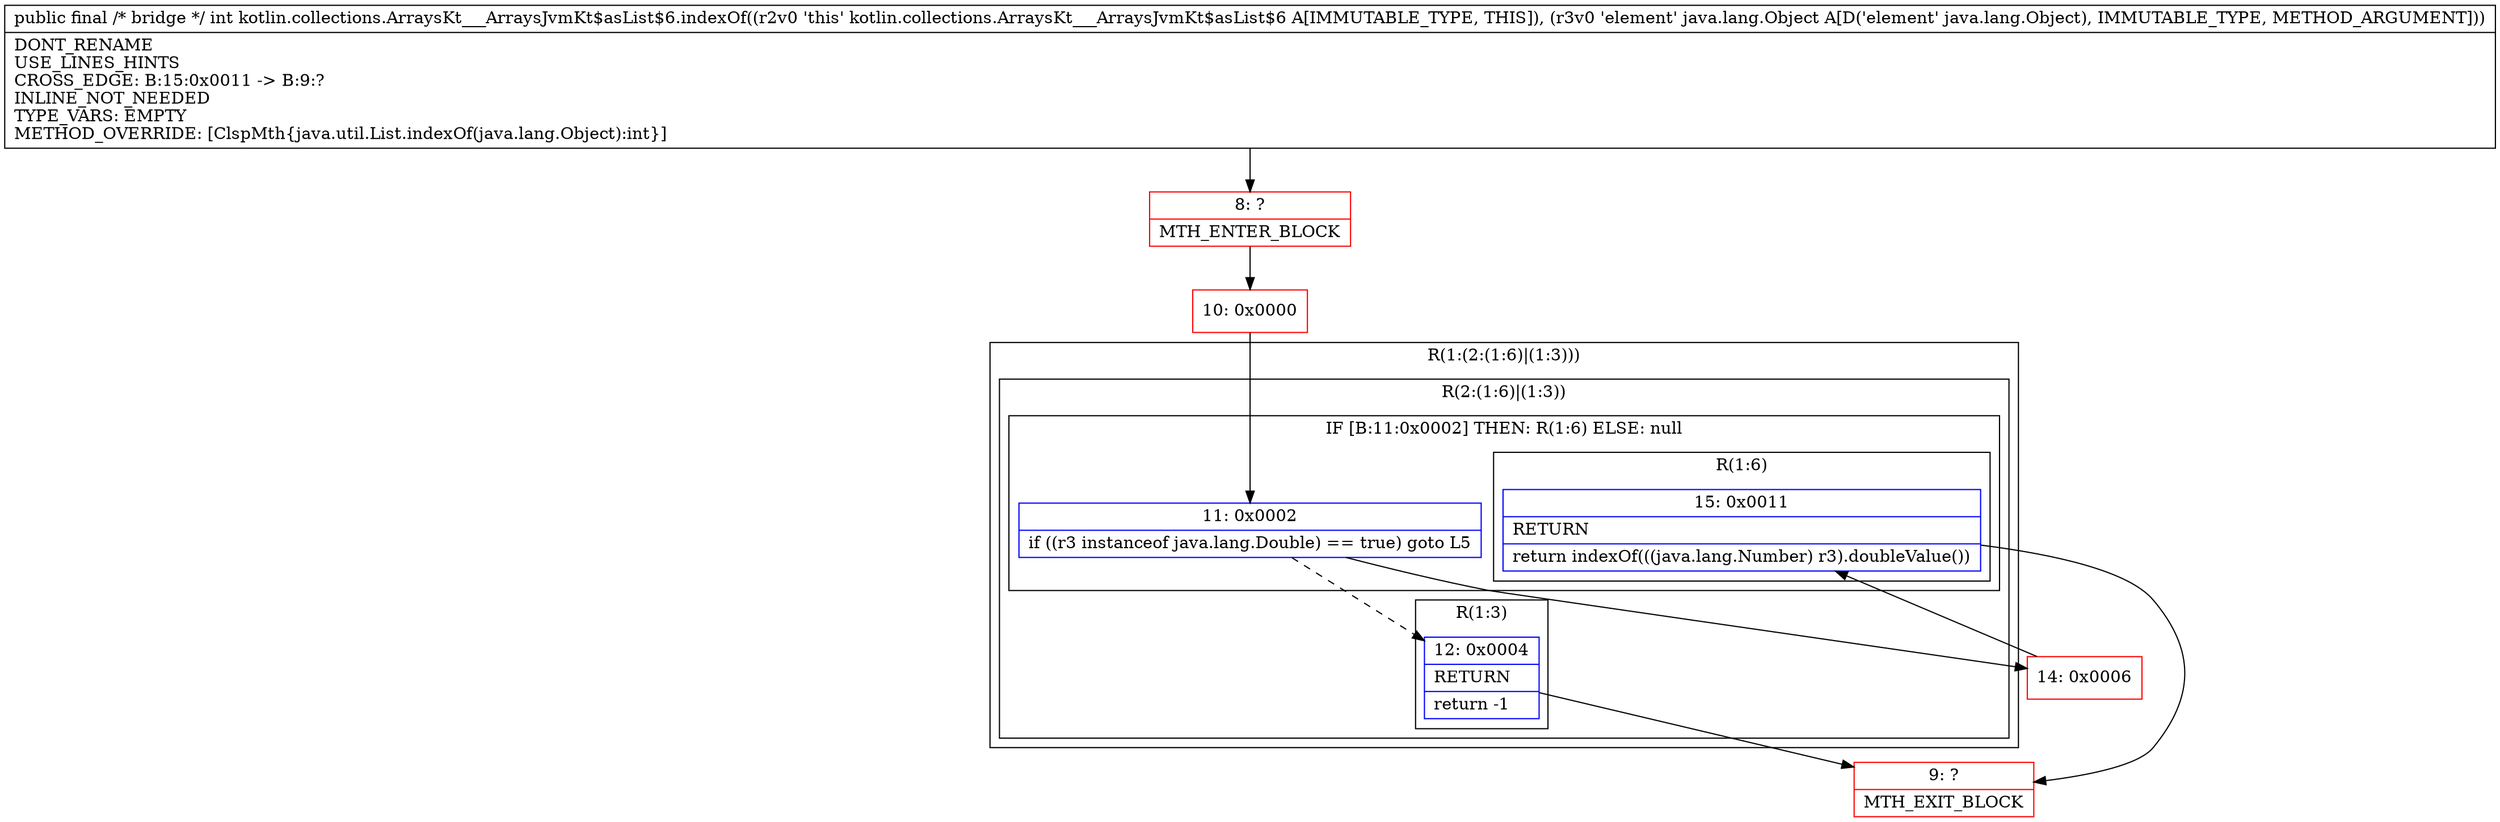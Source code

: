 digraph "CFG forkotlin.collections.ArraysKt___ArraysJvmKt$asList$6.indexOf(Ljava\/lang\/Object;)I" {
subgraph cluster_Region_82455938 {
label = "R(1:(2:(1:6)|(1:3)))";
node [shape=record,color=blue];
subgraph cluster_Region_560424931 {
label = "R(2:(1:6)|(1:3))";
node [shape=record,color=blue];
subgraph cluster_IfRegion_1405463918 {
label = "IF [B:11:0x0002] THEN: R(1:6) ELSE: null";
node [shape=record,color=blue];
Node_11 [shape=record,label="{11\:\ 0x0002|if ((r3 instanceof java.lang.Double) == true) goto L5\l}"];
subgraph cluster_Region_61018705 {
label = "R(1:6)";
node [shape=record,color=blue];
Node_15 [shape=record,label="{15\:\ 0x0011|RETURN\l|return indexOf(((java.lang.Number) r3).doubleValue())\l}"];
}
}
subgraph cluster_Region_1450228122 {
label = "R(1:3)";
node [shape=record,color=blue];
Node_12 [shape=record,label="{12\:\ 0x0004|RETURN\l|return \-1\l}"];
}
}
}
Node_8 [shape=record,color=red,label="{8\:\ ?|MTH_ENTER_BLOCK\l}"];
Node_10 [shape=record,color=red,label="{10\:\ 0x0000}"];
Node_9 [shape=record,color=red,label="{9\:\ ?|MTH_EXIT_BLOCK\l}"];
Node_14 [shape=record,color=red,label="{14\:\ 0x0006}"];
MethodNode[shape=record,label="{public final \/* bridge *\/ int kotlin.collections.ArraysKt___ArraysJvmKt$asList$6.indexOf((r2v0 'this' kotlin.collections.ArraysKt___ArraysJvmKt$asList$6 A[IMMUTABLE_TYPE, THIS]), (r3v0 'element' java.lang.Object A[D('element' java.lang.Object), IMMUTABLE_TYPE, METHOD_ARGUMENT]))  | DONT_RENAME\lUSE_LINES_HINTS\lCROSS_EDGE: B:15:0x0011 \-\> B:9:?\lINLINE_NOT_NEEDED\lTYPE_VARS: EMPTY\lMETHOD_OVERRIDE: [ClspMth\{java.util.List.indexOf(java.lang.Object):int\}]\l}"];
MethodNode -> Node_8;Node_11 -> Node_12[style=dashed];
Node_11 -> Node_14;
Node_15 -> Node_9;
Node_12 -> Node_9;
Node_8 -> Node_10;
Node_10 -> Node_11;
Node_14 -> Node_15;
}

